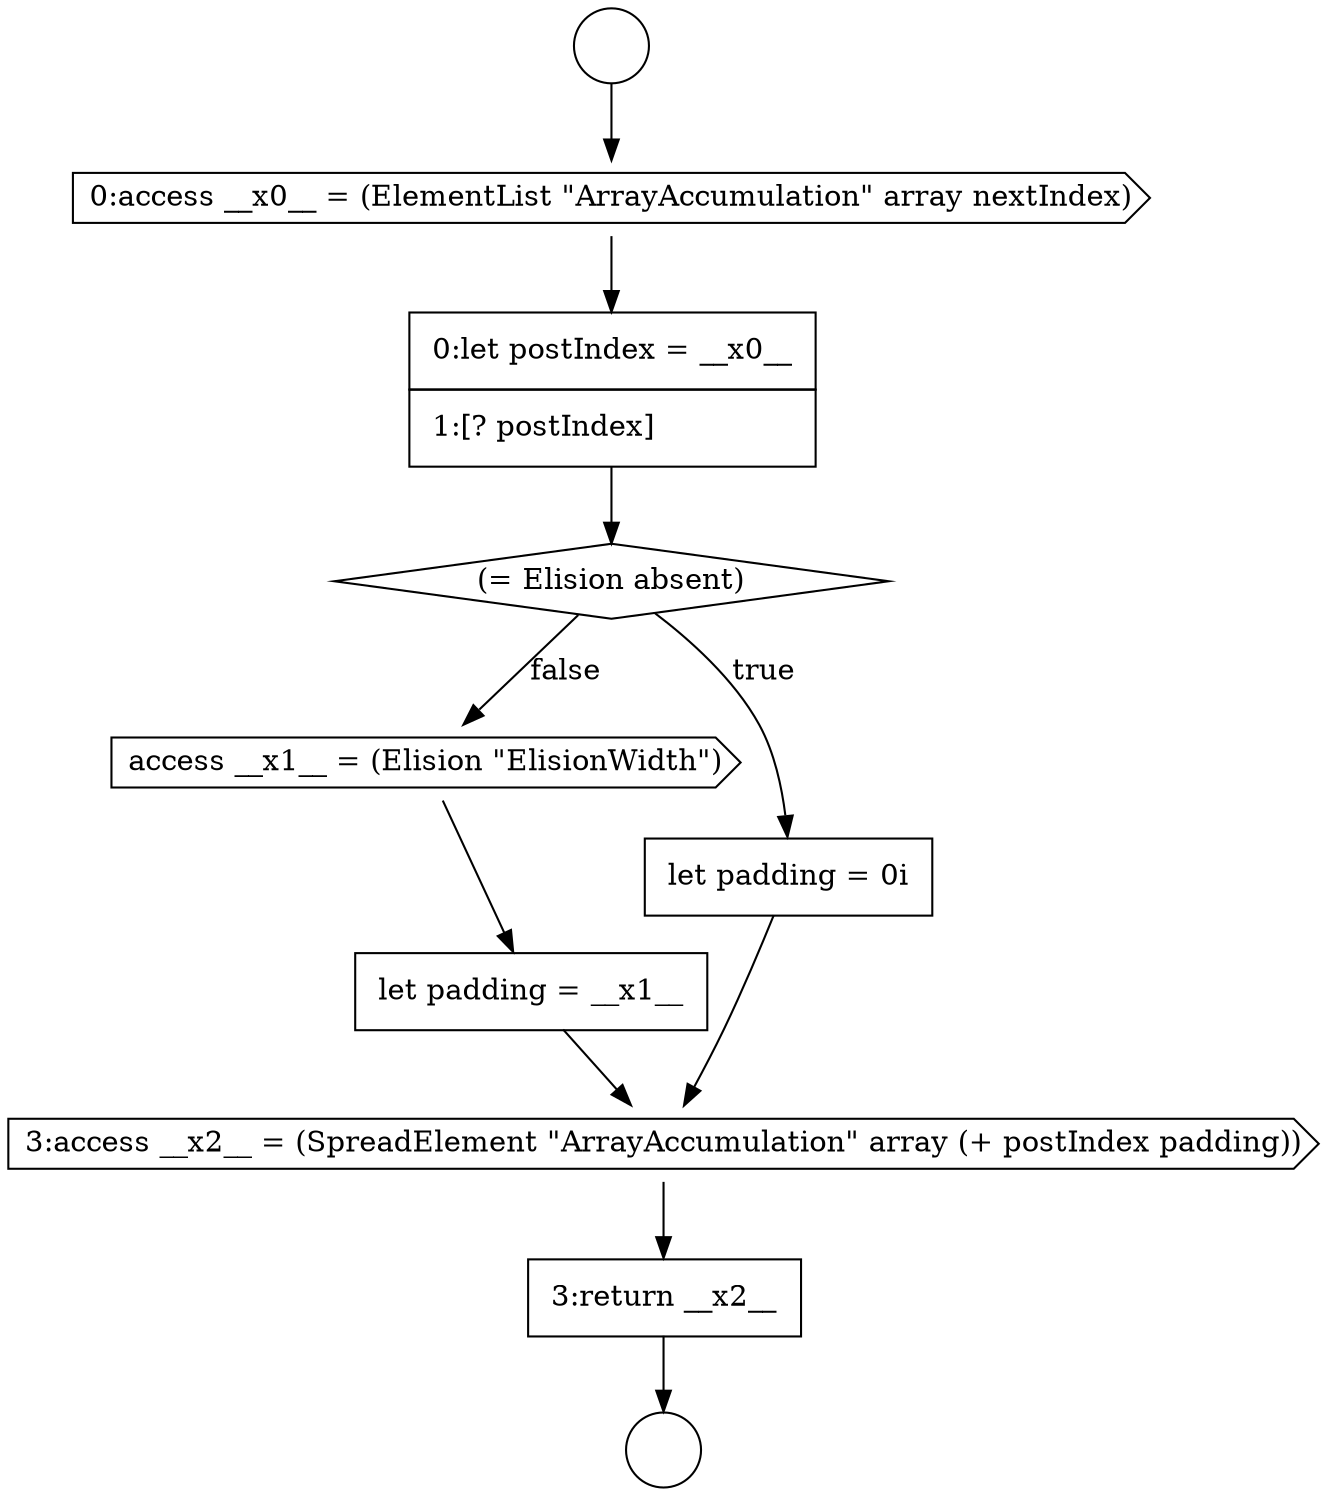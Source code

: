 digraph {
  node3297 [shape=none, margin=0, label=<<font color="black">
    <table border="0" cellborder="1" cellspacing="0" cellpadding="10">
      <tr><td align="left">3:return __x2__</td></tr>
    </table>
  </font>> color="black" fillcolor="white" style=filled]
  node3294 [shape=cds, label=<<font color="black">access __x1__ = (Elision &quot;ElisionWidth&quot;)</font>> color="black" fillcolor="white" style=filled]
  node3289 [shape=circle label=" " color="black" fillcolor="white" style=filled]
  node3288 [shape=circle label=" " color="black" fillcolor="white" style=filled]
  node3291 [shape=none, margin=0, label=<<font color="black">
    <table border="0" cellborder="1" cellspacing="0" cellpadding="10">
      <tr><td align="left">0:let postIndex = __x0__</td></tr>
      <tr><td align="left">1:[? postIndex]</td></tr>
    </table>
  </font>> color="black" fillcolor="white" style=filled]
  node3296 [shape=cds, label=<<font color="black">3:access __x2__ = (SpreadElement &quot;ArrayAccumulation&quot; array (+ postIndex padding))</font>> color="black" fillcolor="white" style=filled]
  node3295 [shape=none, margin=0, label=<<font color="black">
    <table border="0" cellborder="1" cellspacing="0" cellpadding="10">
      <tr><td align="left">let padding = __x1__</td></tr>
    </table>
  </font>> color="black" fillcolor="white" style=filled]
  node3290 [shape=cds, label=<<font color="black">0:access __x0__ = (ElementList &quot;ArrayAccumulation&quot; array nextIndex)</font>> color="black" fillcolor="white" style=filled]
  node3293 [shape=none, margin=0, label=<<font color="black">
    <table border="0" cellborder="1" cellspacing="0" cellpadding="10">
      <tr><td align="left">let padding = 0i</td></tr>
    </table>
  </font>> color="black" fillcolor="white" style=filled]
  node3292 [shape=diamond, label=<<font color="black">(= Elision absent)</font>> color="black" fillcolor="white" style=filled]
  node3297 -> node3289 [ color="black"]
  node3295 -> node3296 [ color="black"]
  node3291 -> node3292 [ color="black"]
  node3293 -> node3296 [ color="black"]
  node3296 -> node3297 [ color="black"]
  node3290 -> node3291 [ color="black"]
  node3288 -> node3290 [ color="black"]
  node3294 -> node3295 [ color="black"]
  node3292 -> node3293 [label=<<font color="black">true</font>> color="black"]
  node3292 -> node3294 [label=<<font color="black">false</font>> color="black"]
}
